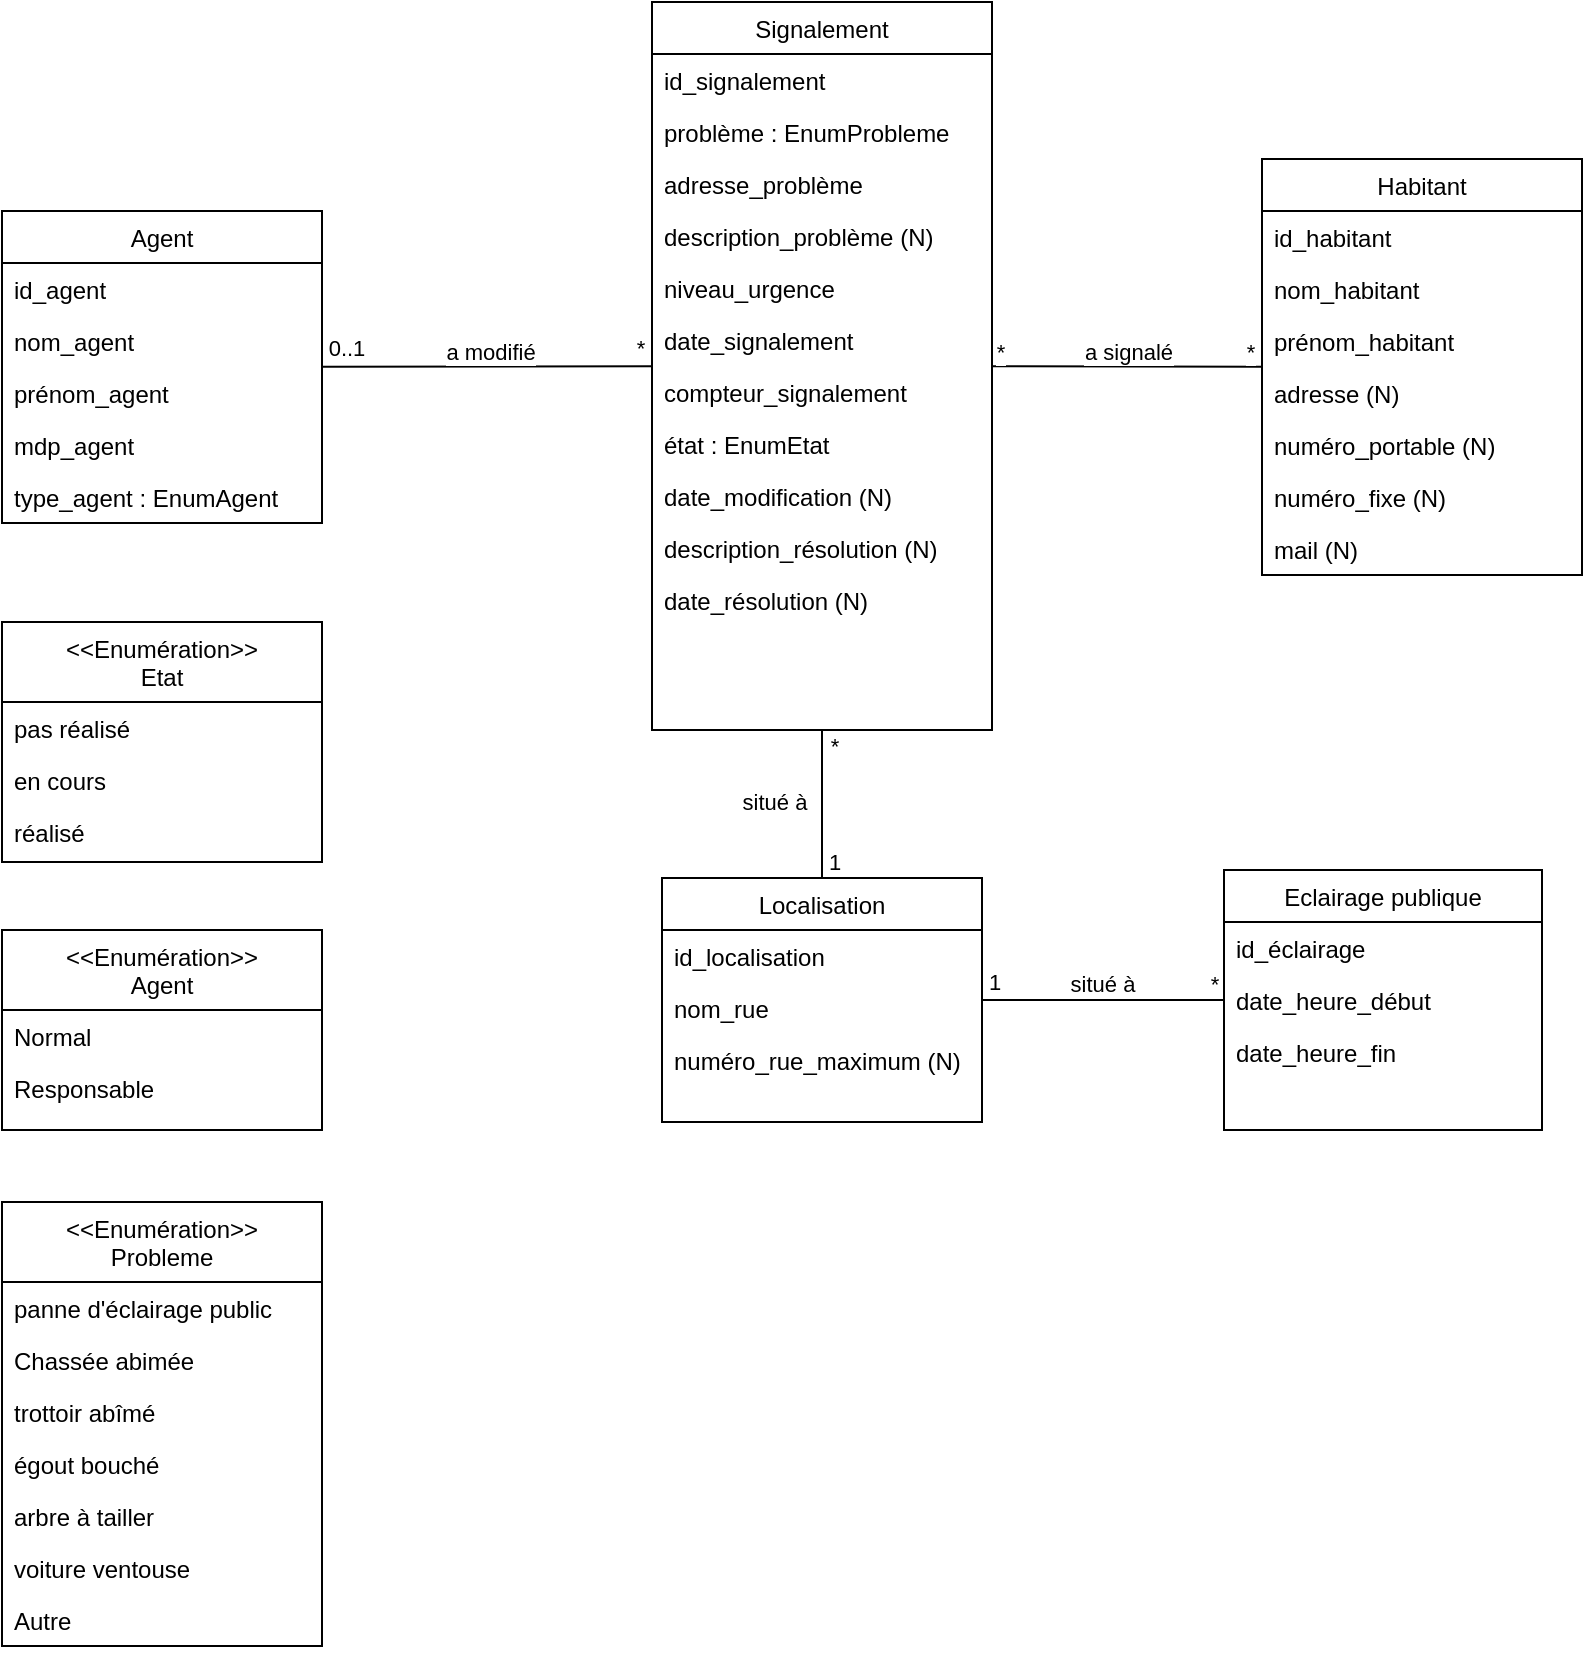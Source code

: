 <mxfile version="21.0.2" type="github">
  <diagram id="C5RBs43oDa-KdzZeNtuy" name="Page-1">
    <mxGraphModel dx="1000" dy="1759" grid="1" gridSize="10" guides="1" tooltips="1" connect="1" arrows="1" fold="1" page="1" pageScale="1" pageWidth="827" pageHeight="1169" math="0" shadow="0">
      <root>
        <mxCell id="WIyWlLk6GJQsqaUBKTNV-0" />
        <mxCell id="WIyWlLk6GJQsqaUBKTNV-1" parent="WIyWlLk6GJQsqaUBKTNV-0" />
        <mxCell id="IDVPyDn8LvfzWvbEVBhB-1" value="Signalement" style="swimlane;fontStyle=0;align=center;verticalAlign=top;childLayout=stackLayout;horizontal=1;startSize=26;horizontalStack=0;resizeParent=1;resizeLast=0;collapsible=1;marginBottom=0;rounded=0;shadow=0;strokeWidth=1;" parent="WIyWlLk6GJQsqaUBKTNV-1" vertex="1">
          <mxGeometry x="955" y="-50" width="170" height="364" as="geometry">
            <mxRectangle x="550" y="140" width="160" height="26" as="alternateBounds" />
          </mxGeometry>
        </mxCell>
        <mxCell id="n6stJM4-8zsGEMDc5PRE-1" value="id_signalement" style="text;align=left;verticalAlign=top;spacingLeft=4;spacingRight=4;overflow=hidden;rotatable=0;points=[[0,0.5],[1,0.5]];portConstraint=eastwest;" parent="IDVPyDn8LvfzWvbEVBhB-1" vertex="1">
          <mxGeometry y="26" width="170" height="26" as="geometry" />
        </mxCell>
        <mxCell id="IDVPyDn8LvfzWvbEVBhB-5" value="problème : EnumProbleme" style="text;align=left;verticalAlign=top;spacingLeft=4;spacingRight=4;overflow=hidden;rotatable=0;points=[[0,0.5],[1,0.5]];portConstraint=eastwest;rounded=0;shadow=0;html=0;" parent="IDVPyDn8LvfzWvbEVBhB-1" vertex="1">
          <mxGeometry y="52" width="170" height="26" as="geometry" />
        </mxCell>
        <mxCell id="YZ41dSeIXNGB9_Nw-FCX-3" value="adresse_problème" style="text;align=left;verticalAlign=top;spacingLeft=4;spacingRight=4;overflow=hidden;rotatable=0;points=[[0,0.5],[1,0.5]];portConstraint=eastwest;rounded=0;shadow=0;html=0;" parent="IDVPyDn8LvfzWvbEVBhB-1" vertex="1">
          <mxGeometry y="78" width="170" height="26" as="geometry" />
        </mxCell>
        <mxCell id="IDVPyDn8LvfzWvbEVBhB-6" value="description_problème (N)" style="text;align=left;verticalAlign=top;spacingLeft=4;spacingRight=4;overflow=hidden;rotatable=0;points=[[0,0.5],[1,0.5]];portConstraint=eastwest;rounded=0;shadow=0;html=0;" parent="IDVPyDn8LvfzWvbEVBhB-1" vertex="1">
          <mxGeometry y="104" width="170" height="26" as="geometry" />
        </mxCell>
        <mxCell id="IDVPyDn8LvfzWvbEVBhB-7" value="niveau_urgence" style="text;align=left;verticalAlign=top;spacingLeft=4;spacingRight=4;overflow=hidden;rotatable=0;points=[[0,0.5],[1,0.5]];portConstraint=eastwest;" parent="IDVPyDn8LvfzWvbEVBhB-1" vertex="1">
          <mxGeometry y="130" width="170" height="26" as="geometry" />
        </mxCell>
        <mxCell id="IDVPyDn8LvfzWvbEVBhB-8" value="date_signalement" style="text;align=left;verticalAlign=top;spacingLeft=4;spacingRight=4;overflow=hidden;rotatable=0;points=[[0,0.5],[1,0.5]];portConstraint=eastwest;" parent="IDVPyDn8LvfzWvbEVBhB-1" vertex="1">
          <mxGeometry y="156" width="170" height="26" as="geometry" />
        </mxCell>
        <mxCell id="IDVPyDn8LvfzWvbEVBhB-9" value="compteur_signalement" style="text;align=left;verticalAlign=top;spacingLeft=4;spacingRight=4;overflow=hidden;rotatable=0;points=[[0,0.5],[1,0.5]];portConstraint=eastwest;" parent="IDVPyDn8LvfzWvbEVBhB-1" vertex="1">
          <mxGeometry y="182" width="170" height="26" as="geometry" />
        </mxCell>
        <mxCell id="IDVPyDn8LvfzWvbEVBhB-10" value="état : EnumEtat" style="text;align=left;verticalAlign=top;spacingLeft=4;spacingRight=4;overflow=hidden;rotatable=0;points=[[0,0.5],[1,0.5]];portConstraint=eastwest;" parent="IDVPyDn8LvfzWvbEVBhB-1" vertex="1">
          <mxGeometry y="208" width="170" height="26" as="geometry" />
        </mxCell>
        <mxCell id="IDVPyDn8LvfzWvbEVBhB-11" value="date_modification (N)" style="text;align=left;verticalAlign=top;spacingLeft=4;spacingRight=4;overflow=hidden;rotatable=0;points=[[0,0.5],[1,0.5]];portConstraint=eastwest;" parent="IDVPyDn8LvfzWvbEVBhB-1" vertex="1">
          <mxGeometry y="234" width="170" height="26" as="geometry" />
        </mxCell>
        <mxCell id="n6stJM4-8zsGEMDc5PRE-3" value="description_résolution (N)" style="text;align=left;verticalAlign=top;spacingLeft=4;spacingRight=4;overflow=hidden;rotatable=0;points=[[0,0.5],[1,0.5]];portConstraint=eastwest;" parent="IDVPyDn8LvfzWvbEVBhB-1" vertex="1">
          <mxGeometry y="260" width="170" height="26" as="geometry" />
        </mxCell>
        <mxCell id="n6stJM4-8zsGEMDc5PRE-4" value="date_résolution (N)" style="text;align=left;verticalAlign=top;spacingLeft=4;spacingRight=4;overflow=hidden;rotatable=0;points=[[0,0.5],[1,0.5]];portConstraint=eastwest;" parent="IDVPyDn8LvfzWvbEVBhB-1" vertex="1">
          <mxGeometry y="286" width="170" height="26" as="geometry" />
        </mxCell>
        <mxCell id="IDVPyDn8LvfzWvbEVBhB-12" value="Habitant" style="swimlane;fontStyle=0;align=center;verticalAlign=top;childLayout=stackLayout;horizontal=1;startSize=26;horizontalStack=0;resizeParent=1;resizeLast=0;collapsible=1;marginBottom=0;rounded=0;shadow=0;strokeWidth=1;" parent="WIyWlLk6GJQsqaUBKTNV-1" vertex="1">
          <mxGeometry x="1260" y="28.56" width="160" height="208" as="geometry">
            <mxRectangle x="340" y="380" width="170" height="26" as="alternateBounds" />
          </mxGeometry>
        </mxCell>
        <mxCell id="x_2vdBXNKLHQgMYw-naI-0" value="id_habitant" style="text;align=left;verticalAlign=top;spacingLeft=4;spacingRight=4;overflow=hidden;rotatable=0;points=[[0,0.5],[1,0.5]];portConstraint=eastwest;" parent="IDVPyDn8LvfzWvbEVBhB-12" vertex="1">
          <mxGeometry y="26" width="160" height="26" as="geometry" />
        </mxCell>
        <mxCell id="IDVPyDn8LvfzWvbEVBhB-13" value="nom_habitant" style="text;align=left;verticalAlign=top;spacingLeft=4;spacingRight=4;overflow=hidden;rotatable=0;points=[[0,0.5],[1,0.5]];portConstraint=eastwest;" parent="IDVPyDn8LvfzWvbEVBhB-12" vertex="1">
          <mxGeometry y="52" width="160" height="26" as="geometry" />
        </mxCell>
        <mxCell id="IDVPyDn8LvfzWvbEVBhB-14" value="prénom_habitant" style="text;align=left;verticalAlign=top;spacingLeft=4;spacingRight=4;overflow=hidden;rotatable=0;points=[[0,0.5],[1,0.5]];portConstraint=eastwest;" parent="IDVPyDn8LvfzWvbEVBhB-12" vertex="1">
          <mxGeometry y="78" width="160" height="26" as="geometry" />
        </mxCell>
        <mxCell id="IDVPyDn8LvfzWvbEVBhB-15" value="adresse (N)" style="text;align=left;verticalAlign=top;spacingLeft=4;spacingRight=4;overflow=hidden;rotatable=0;points=[[0,0.5],[1,0.5]];portConstraint=eastwest;" parent="IDVPyDn8LvfzWvbEVBhB-12" vertex="1">
          <mxGeometry y="104" width="160" height="26" as="geometry" />
        </mxCell>
        <mxCell id="IDVPyDn8LvfzWvbEVBhB-16" value="numéro_portable (N)" style="text;align=left;verticalAlign=top;spacingLeft=4;spacingRight=4;overflow=hidden;rotatable=0;points=[[0,0.5],[1,0.5]];portConstraint=eastwest;" parent="IDVPyDn8LvfzWvbEVBhB-12" vertex="1">
          <mxGeometry y="130" width="160" height="26" as="geometry" />
        </mxCell>
        <mxCell id="IDVPyDn8LvfzWvbEVBhB-17" value="numéro_fixe (N)" style="text;align=left;verticalAlign=top;spacingLeft=4;spacingRight=4;overflow=hidden;rotatable=0;points=[[0,0.5],[1,0.5]];portConstraint=eastwest;" parent="IDVPyDn8LvfzWvbEVBhB-12" vertex="1">
          <mxGeometry y="156" width="160" height="26" as="geometry" />
        </mxCell>
        <mxCell id="IDVPyDn8LvfzWvbEVBhB-18" value="mail (N)" style="text;align=left;verticalAlign=top;spacingLeft=4;spacingRight=4;overflow=hidden;rotatable=0;points=[[0,0.5],[1,0.5]];portConstraint=eastwest;" parent="IDVPyDn8LvfzWvbEVBhB-12" vertex="1">
          <mxGeometry y="182" width="160" height="26" as="geometry" />
        </mxCell>
        <mxCell id="IDVPyDn8LvfzWvbEVBhB-20" value="Eclairage publique" style="swimlane;fontStyle=0;align=center;verticalAlign=top;childLayout=stackLayout;horizontal=1;startSize=26;horizontalStack=0;resizeParent=1;resizeLast=0;collapsible=1;marginBottom=0;rounded=0;shadow=0;strokeWidth=1;" parent="WIyWlLk6GJQsqaUBKTNV-1" vertex="1">
          <mxGeometry x="1241" y="384" width="159" height="130" as="geometry">
            <mxRectangle x="550" y="140" width="160" height="26" as="alternateBounds" />
          </mxGeometry>
        </mxCell>
        <mxCell id="IDVPyDn8LvfzWvbEVBhB-21" value="id_éclairage" style="text;align=left;verticalAlign=top;spacingLeft=4;spacingRight=4;overflow=hidden;rotatable=0;points=[[0,0.5],[1,0.5]];portConstraint=eastwest;" parent="IDVPyDn8LvfzWvbEVBhB-20" vertex="1">
          <mxGeometry y="26" width="159" height="26" as="geometry" />
        </mxCell>
        <mxCell id="n6stJM4-8zsGEMDc5PRE-10" value="date_heure_début" style="text;align=left;verticalAlign=top;spacingLeft=4;spacingRight=4;overflow=hidden;rotatable=0;points=[[0,0.5],[1,0.5]];portConstraint=eastwest;rounded=0;shadow=0;html=0;" parent="IDVPyDn8LvfzWvbEVBhB-20" vertex="1">
          <mxGeometry y="52" width="159" height="26" as="geometry" />
        </mxCell>
        <mxCell id="vcI3NXsceXAcZQmZiB-R-8" value="date_heure_fin" style="text;align=left;verticalAlign=top;spacingLeft=4;spacingRight=4;overflow=hidden;rotatable=0;points=[[0,0.5],[1,0.5]];portConstraint=eastwest;rounded=0;shadow=0;html=0;" parent="IDVPyDn8LvfzWvbEVBhB-20" vertex="1">
          <mxGeometry y="78" width="159" height="26" as="geometry" />
        </mxCell>
        <mxCell id="IDVPyDn8LvfzWvbEVBhB-23" value="" style="endArrow=none;html=1;rounded=0;" parent="WIyWlLk6GJQsqaUBKTNV-1" source="IDVPyDn8LvfzWvbEVBhB-1" target="IDVPyDn8LvfzWvbEVBhB-12" edge="1">
          <mxGeometry width="50" height="50" relative="1" as="geometry">
            <mxPoint x="780" y="152" as="sourcePoint" />
            <mxPoint x="830" y="102" as="targetPoint" />
          </mxGeometry>
        </mxCell>
        <mxCell id="IDVPyDn8LvfzWvbEVBhB-24" value="*" style="edgeLabel;html=1;align=center;verticalAlign=middle;resizable=0;points=[];" parent="IDVPyDn8LvfzWvbEVBhB-23" vertex="1" connectable="0">
          <mxGeometry x="0.761" y="1" relative="1" as="geometry">
            <mxPoint x="-115" y="-7" as="offset" />
          </mxGeometry>
        </mxCell>
        <mxCell id="IDVPyDn8LvfzWvbEVBhB-25" value="*" style="edgeLabel;html=1;align=center;verticalAlign=middle;resizable=0;points=[];" parent="IDVPyDn8LvfzWvbEVBhB-23" vertex="1" connectable="0">
          <mxGeometry x="0.863" relative="1" as="geometry">
            <mxPoint x="3" y="-8" as="offset" />
          </mxGeometry>
        </mxCell>
        <mxCell id="IDVPyDn8LvfzWvbEVBhB-26" value="a signalé" style="edgeLabel;html=1;align=center;verticalAlign=middle;resizable=0;points=[];" parent="IDVPyDn8LvfzWvbEVBhB-23" vertex="1" connectable="0">
          <mxGeometry x="0.118" relative="1" as="geometry">
            <mxPoint x="-8" y="-8" as="offset" />
          </mxGeometry>
        </mxCell>
        <mxCell id="IDVPyDn8LvfzWvbEVBhB-27" value="" style="endArrow=none;html=1;rounded=0;" parent="WIyWlLk6GJQsqaUBKTNV-1" source="IDVPyDn8LvfzWvbEVBhB-31" target="IDVPyDn8LvfzWvbEVBhB-1" edge="1">
          <mxGeometry width="50" height="50" relative="1" as="geometry">
            <mxPoint x="810" y="129.75" as="sourcePoint" />
            <mxPoint x="870" y="262.0" as="targetPoint" />
          </mxGeometry>
        </mxCell>
        <mxCell id="IDVPyDn8LvfzWvbEVBhB-28" value="0..1" style="edgeLabel;html=1;align=center;verticalAlign=middle;resizable=0;points=[];" parent="IDVPyDn8LvfzWvbEVBhB-27" vertex="1" connectable="0">
          <mxGeometry x="0.761" y="1" relative="1" as="geometry">
            <mxPoint x="-134" y="-8" as="offset" />
          </mxGeometry>
        </mxCell>
        <mxCell id="IDVPyDn8LvfzWvbEVBhB-29" value="*" style="edgeLabel;html=1;align=center;verticalAlign=middle;resizable=0;points=[];" parent="IDVPyDn8LvfzWvbEVBhB-27" vertex="1" connectable="0">
          <mxGeometry x="0.863" relative="1" as="geometry">
            <mxPoint x="5" y="-9" as="offset" />
          </mxGeometry>
        </mxCell>
        <mxCell id="IDVPyDn8LvfzWvbEVBhB-30" value="a modifié" style="edgeLabel;html=1;align=center;verticalAlign=middle;resizable=0;points=[];" parent="IDVPyDn8LvfzWvbEVBhB-27" vertex="1" connectable="0">
          <mxGeometry x="0.118" relative="1" as="geometry">
            <mxPoint x="-8" y="-8" as="offset" />
          </mxGeometry>
        </mxCell>
        <mxCell id="IDVPyDn8LvfzWvbEVBhB-31" value="Agent" style="swimlane;fontStyle=0;align=center;verticalAlign=top;childLayout=stackLayout;horizontal=1;startSize=26;horizontalStack=0;resizeParent=1;resizeLast=0;collapsible=1;marginBottom=0;rounded=0;shadow=0;strokeWidth=1;" parent="WIyWlLk6GJQsqaUBKTNV-1" vertex="1">
          <mxGeometry x="630" y="54.56" width="160" height="156" as="geometry">
            <mxRectangle x="550" y="140" width="160" height="26" as="alternateBounds" />
          </mxGeometry>
        </mxCell>
        <mxCell id="IDVPyDn8LvfzWvbEVBhB-32" value="id_agent" style="text;align=left;verticalAlign=top;spacingLeft=4;spacingRight=4;overflow=hidden;rotatable=0;points=[[0,0.5],[1,0.5]];portConstraint=eastwest;" parent="IDVPyDn8LvfzWvbEVBhB-31" vertex="1">
          <mxGeometry y="26" width="160" height="26" as="geometry" />
        </mxCell>
        <mxCell id="IDVPyDn8LvfzWvbEVBhB-33" value="nom_agent" style="text;align=left;verticalAlign=top;spacingLeft=4;spacingRight=4;overflow=hidden;rotatable=0;points=[[0,0.5],[1,0.5]];portConstraint=eastwest;" parent="IDVPyDn8LvfzWvbEVBhB-31" vertex="1">
          <mxGeometry y="52" width="160" height="26" as="geometry" />
        </mxCell>
        <mxCell id="IDVPyDn8LvfzWvbEVBhB-34" value="prénom_agent" style="text;align=left;verticalAlign=top;spacingLeft=4;spacingRight=4;overflow=hidden;rotatable=0;points=[[0,0.5],[1,0.5]];portConstraint=eastwest;" parent="IDVPyDn8LvfzWvbEVBhB-31" vertex="1">
          <mxGeometry y="78" width="160" height="26" as="geometry" />
        </mxCell>
        <mxCell id="IDVPyDn8LvfzWvbEVBhB-36" value="mdp_agent" style="text;align=left;verticalAlign=top;spacingLeft=4;spacingRight=4;overflow=hidden;rotatable=0;points=[[0,0.5],[1,0.5]];portConstraint=eastwest;" parent="IDVPyDn8LvfzWvbEVBhB-31" vertex="1">
          <mxGeometry y="104" width="160" height="26" as="geometry" />
        </mxCell>
        <mxCell id="qZaQm8lbiQkewzaDLJ0Z-4" value="type_agent : EnumAgent" style="text;align=left;verticalAlign=top;spacingLeft=4;spacingRight=4;overflow=hidden;rotatable=0;points=[[0,0.5],[1,0.5]];portConstraint=eastwest;" parent="IDVPyDn8LvfzWvbEVBhB-31" vertex="1">
          <mxGeometry y="130" width="160" height="26" as="geometry" />
        </mxCell>
        <mxCell id="YZ41dSeIXNGB9_Nw-FCX-0" value="Localisation" style="swimlane;fontStyle=0;align=center;verticalAlign=top;childLayout=stackLayout;horizontal=1;startSize=26;horizontalStack=0;resizeParent=1;resizeLast=0;collapsible=1;marginBottom=0;rounded=0;shadow=0;strokeWidth=1;" parent="WIyWlLk6GJQsqaUBKTNV-1" vertex="1">
          <mxGeometry x="960" y="388" width="160" height="122" as="geometry">
            <mxRectangle x="550" y="140" width="160" height="26" as="alternateBounds" />
          </mxGeometry>
        </mxCell>
        <mxCell id="YZ41dSeIXNGB9_Nw-FCX-1" value="id_localisation" style="text;align=left;verticalAlign=top;spacingLeft=4;spacingRight=4;overflow=hidden;rotatable=0;points=[[0,0.5],[1,0.5]];portConstraint=eastwest;" parent="YZ41dSeIXNGB9_Nw-FCX-0" vertex="1">
          <mxGeometry y="26" width="160" height="26" as="geometry" />
        </mxCell>
        <mxCell id="YZ41dSeIXNGB9_Nw-FCX-2" value="nom_rue" style="text;align=left;verticalAlign=top;spacingLeft=4;spacingRight=4;overflow=hidden;rotatable=0;points=[[0,0.5],[1,0.5]];portConstraint=eastwest;" parent="YZ41dSeIXNGB9_Nw-FCX-0" vertex="1">
          <mxGeometry y="52" width="160" height="26" as="geometry" />
        </mxCell>
        <mxCell id="qZaQm8lbiQkewzaDLJ0Z-1" value="numéro_rue_maximum (N)" style="text;align=left;verticalAlign=top;spacingLeft=4;spacingRight=4;overflow=hidden;rotatable=0;points=[[0,0.5],[1,0.5]];portConstraint=eastwest;" parent="YZ41dSeIXNGB9_Nw-FCX-0" vertex="1">
          <mxGeometry y="78" width="160" height="26" as="geometry" />
        </mxCell>
        <mxCell id="vcI3NXsceXAcZQmZiB-R-0" value="" style="endArrow=none;html=1;rounded=0;" parent="WIyWlLk6GJQsqaUBKTNV-1" source="YZ41dSeIXNGB9_Nw-FCX-0" target="IDVPyDn8LvfzWvbEVBhB-20" edge="1">
          <mxGeometry width="50" height="50" relative="1" as="geometry">
            <mxPoint x="1130" y="196.267" as="sourcePoint" />
            <mxPoint x="1270" y="196.733" as="targetPoint" />
          </mxGeometry>
        </mxCell>
        <mxCell id="vcI3NXsceXAcZQmZiB-R-1" value="1" style="edgeLabel;html=1;align=center;verticalAlign=middle;resizable=0;points=[];" parent="vcI3NXsceXAcZQmZiB-R-0" vertex="1" connectable="0">
          <mxGeometry x="0.761" y="1" relative="1" as="geometry">
            <mxPoint x="-101" y="-8" as="offset" />
          </mxGeometry>
        </mxCell>
        <mxCell id="vcI3NXsceXAcZQmZiB-R-2" value="*" style="edgeLabel;html=1;align=center;verticalAlign=middle;resizable=0;points=[];" parent="vcI3NXsceXAcZQmZiB-R-0" vertex="1" connectable="0">
          <mxGeometry x="0.863" relative="1" as="geometry">
            <mxPoint x="3" y="-8" as="offset" />
          </mxGeometry>
        </mxCell>
        <mxCell id="vcI3NXsceXAcZQmZiB-R-3" value="situé à" style="edgeLabel;html=1;align=center;verticalAlign=middle;resizable=0;points=[];" parent="vcI3NXsceXAcZQmZiB-R-0" vertex="1" connectable="0">
          <mxGeometry x="0.118" relative="1" as="geometry">
            <mxPoint x="-8" y="-8" as="offset" />
          </mxGeometry>
        </mxCell>
        <mxCell id="vcI3NXsceXAcZQmZiB-R-4" value="" style="endArrow=none;html=1;rounded=0;" parent="WIyWlLk6GJQsqaUBKTNV-1" source="YZ41dSeIXNGB9_Nw-FCX-0" target="IDVPyDn8LvfzWvbEVBhB-1" edge="1">
          <mxGeometry width="50" height="50" relative="1" as="geometry">
            <mxPoint x="1130" y="456" as="sourcePoint" />
            <mxPoint x="1250" y="456" as="targetPoint" />
          </mxGeometry>
        </mxCell>
        <mxCell id="vcI3NXsceXAcZQmZiB-R-5" value="1" style="edgeLabel;html=1;align=center;verticalAlign=middle;resizable=0;points=[];" parent="vcI3NXsceXAcZQmZiB-R-4" vertex="1" connectable="0">
          <mxGeometry x="0.761" y="1" relative="1" as="geometry">
            <mxPoint x="7" y="57" as="offset" />
          </mxGeometry>
        </mxCell>
        <mxCell id="vcI3NXsceXAcZQmZiB-R-6" value="*" style="edgeLabel;html=1;align=center;verticalAlign=middle;resizable=0;points=[];" parent="vcI3NXsceXAcZQmZiB-R-4" vertex="1" connectable="0">
          <mxGeometry x="0.863" relative="1" as="geometry">
            <mxPoint x="6" y="3" as="offset" />
          </mxGeometry>
        </mxCell>
        <mxCell id="vcI3NXsceXAcZQmZiB-R-7" value="situé à" style="edgeLabel;html=1;align=center;verticalAlign=middle;resizable=0;points=[];" parent="vcI3NXsceXAcZQmZiB-R-4" vertex="1" connectable="0">
          <mxGeometry x="0.118" relative="1" as="geometry">
            <mxPoint x="-24" y="3" as="offset" />
          </mxGeometry>
        </mxCell>
        <mxCell id="qZaQm8lbiQkewzaDLJ0Z-6" value="&lt;&lt;Enumération&gt;&gt;&#xa;Etat" style="swimlane;fontStyle=0;align=center;verticalAlign=top;childLayout=stackLayout;horizontal=1;startSize=40;horizontalStack=0;resizeParent=1;resizeLast=0;collapsible=1;marginBottom=0;rounded=0;shadow=0;strokeWidth=1;" parent="WIyWlLk6GJQsqaUBKTNV-1" vertex="1">
          <mxGeometry x="630" y="260" width="160" height="120" as="geometry">
            <mxRectangle x="550" y="140" width="160" height="26" as="alternateBounds" />
          </mxGeometry>
        </mxCell>
        <mxCell id="qZaQm8lbiQkewzaDLJ0Z-7" value="pas réalisé" style="text;align=left;verticalAlign=top;spacingLeft=4;spacingRight=4;overflow=hidden;rotatable=0;points=[[0,0.5],[1,0.5]];portConstraint=eastwest;" parent="qZaQm8lbiQkewzaDLJ0Z-6" vertex="1">
          <mxGeometry y="40" width="160" height="26" as="geometry" />
        </mxCell>
        <mxCell id="qZaQm8lbiQkewzaDLJ0Z-8" value="en cours" style="text;align=left;verticalAlign=top;spacingLeft=4;spacingRight=4;overflow=hidden;rotatable=0;points=[[0,0.5],[1,0.5]];portConstraint=eastwest;" parent="qZaQm8lbiQkewzaDLJ0Z-6" vertex="1">
          <mxGeometry y="66" width="160" height="26" as="geometry" />
        </mxCell>
        <mxCell id="qZaQm8lbiQkewzaDLJ0Z-21" value="réalisé" style="text;align=left;verticalAlign=top;spacingLeft=4;spacingRight=4;overflow=hidden;rotatable=0;points=[[0,0.5],[1,0.5]];portConstraint=eastwest;" parent="qZaQm8lbiQkewzaDLJ0Z-6" vertex="1">
          <mxGeometry y="92" width="160" height="26" as="geometry" />
        </mxCell>
        <mxCell id="qZaQm8lbiQkewzaDLJ0Z-10" value="&lt;&lt;Enumération&gt;&gt;&#xa;Agent" style="swimlane;fontStyle=0;align=center;verticalAlign=top;childLayout=stackLayout;horizontal=1;startSize=40;horizontalStack=0;resizeParent=1;resizeLast=0;collapsible=1;marginBottom=0;rounded=0;shadow=0;strokeWidth=1;" parent="WIyWlLk6GJQsqaUBKTNV-1" vertex="1">
          <mxGeometry x="630" y="414" width="160" height="100" as="geometry">
            <mxRectangle x="550" y="140" width="160" height="26" as="alternateBounds" />
          </mxGeometry>
        </mxCell>
        <mxCell id="qZaQm8lbiQkewzaDLJ0Z-11" value="Normal" style="text;align=left;verticalAlign=top;spacingLeft=4;spacingRight=4;overflow=hidden;rotatable=0;points=[[0,0.5],[1,0.5]];portConstraint=eastwest;" parent="qZaQm8lbiQkewzaDLJ0Z-10" vertex="1">
          <mxGeometry y="40" width="160" height="26" as="geometry" />
        </mxCell>
        <mxCell id="qZaQm8lbiQkewzaDLJ0Z-12" value="Responsable" style="text;align=left;verticalAlign=top;spacingLeft=4;spacingRight=4;overflow=hidden;rotatable=0;points=[[0,0.5],[1,0.5]];portConstraint=eastwest;" parent="qZaQm8lbiQkewzaDLJ0Z-10" vertex="1">
          <mxGeometry y="66" width="160" height="26" as="geometry" />
        </mxCell>
        <mxCell id="qZaQm8lbiQkewzaDLJ0Z-13" value="&lt;&lt;Enumération&gt;&gt;&#xa;Probleme" style="swimlane;fontStyle=0;align=center;verticalAlign=top;childLayout=stackLayout;horizontal=1;startSize=40;horizontalStack=0;resizeParent=1;resizeLast=0;collapsible=1;marginBottom=0;rounded=0;shadow=0;strokeWidth=1;" parent="WIyWlLk6GJQsqaUBKTNV-1" vertex="1">
          <mxGeometry x="630" y="550" width="160" height="222" as="geometry">
            <mxRectangle x="550" y="140" width="160" height="26" as="alternateBounds" />
          </mxGeometry>
        </mxCell>
        <mxCell id="qZaQm8lbiQkewzaDLJ0Z-14" value="panne d&#39;éclairage public" style="text;align=left;verticalAlign=top;spacingLeft=4;spacingRight=4;overflow=hidden;rotatable=0;points=[[0,0.5],[1,0.5]];portConstraint=eastwest;" parent="qZaQm8lbiQkewzaDLJ0Z-13" vertex="1">
          <mxGeometry y="40" width="160" height="26" as="geometry" />
        </mxCell>
        <mxCell id="qZaQm8lbiQkewzaDLJ0Z-15" value="Chassée abimée" style="text;align=left;verticalAlign=top;spacingLeft=4;spacingRight=4;overflow=hidden;rotatable=0;points=[[0,0.5],[1,0.5]];portConstraint=eastwest;" parent="qZaQm8lbiQkewzaDLJ0Z-13" vertex="1">
          <mxGeometry y="66" width="160" height="26" as="geometry" />
        </mxCell>
        <mxCell id="qZaQm8lbiQkewzaDLJ0Z-17" value="trottoir abîmé" style="text;align=left;verticalAlign=top;spacingLeft=4;spacingRight=4;overflow=hidden;rotatable=0;points=[[0,0.5],[1,0.5]];portConstraint=eastwest;" parent="qZaQm8lbiQkewzaDLJ0Z-13" vertex="1">
          <mxGeometry y="92" width="160" height="26" as="geometry" />
        </mxCell>
        <mxCell id="qZaQm8lbiQkewzaDLJ0Z-18" value="égout bouché" style="text;align=left;verticalAlign=top;spacingLeft=4;spacingRight=4;overflow=hidden;rotatable=0;points=[[0,0.5],[1,0.5]];portConstraint=eastwest;" parent="qZaQm8lbiQkewzaDLJ0Z-13" vertex="1">
          <mxGeometry y="118" width="160" height="26" as="geometry" />
        </mxCell>
        <mxCell id="qZaQm8lbiQkewzaDLJ0Z-20" value="arbre à tailler" style="text;align=left;verticalAlign=top;spacingLeft=4;spacingRight=4;overflow=hidden;rotatable=0;points=[[0,0.5],[1,0.5]];portConstraint=eastwest;" parent="qZaQm8lbiQkewzaDLJ0Z-13" vertex="1">
          <mxGeometry y="144" width="160" height="26" as="geometry" />
        </mxCell>
        <mxCell id="qZaQm8lbiQkewzaDLJ0Z-19" value="voiture ventouse" style="text;align=left;verticalAlign=top;spacingLeft=4;spacingRight=4;overflow=hidden;rotatable=0;points=[[0,0.5],[1,0.5]];portConstraint=eastwest;" parent="qZaQm8lbiQkewzaDLJ0Z-13" vertex="1">
          <mxGeometry y="170" width="160" height="26" as="geometry" />
        </mxCell>
        <mxCell id="qZaQm8lbiQkewzaDLJ0Z-16" value="Autre" style="text;align=left;verticalAlign=top;spacingLeft=4;spacingRight=4;overflow=hidden;rotatable=0;points=[[0,0.5],[1,0.5]];portConstraint=eastwest;" parent="qZaQm8lbiQkewzaDLJ0Z-13" vertex="1">
          <mxGeometry y="196" width="160" height="26" as="geometry" />
        </mxCell>
      </root>
    </mxGraphModel>
  </diagram>
</mxfile>
